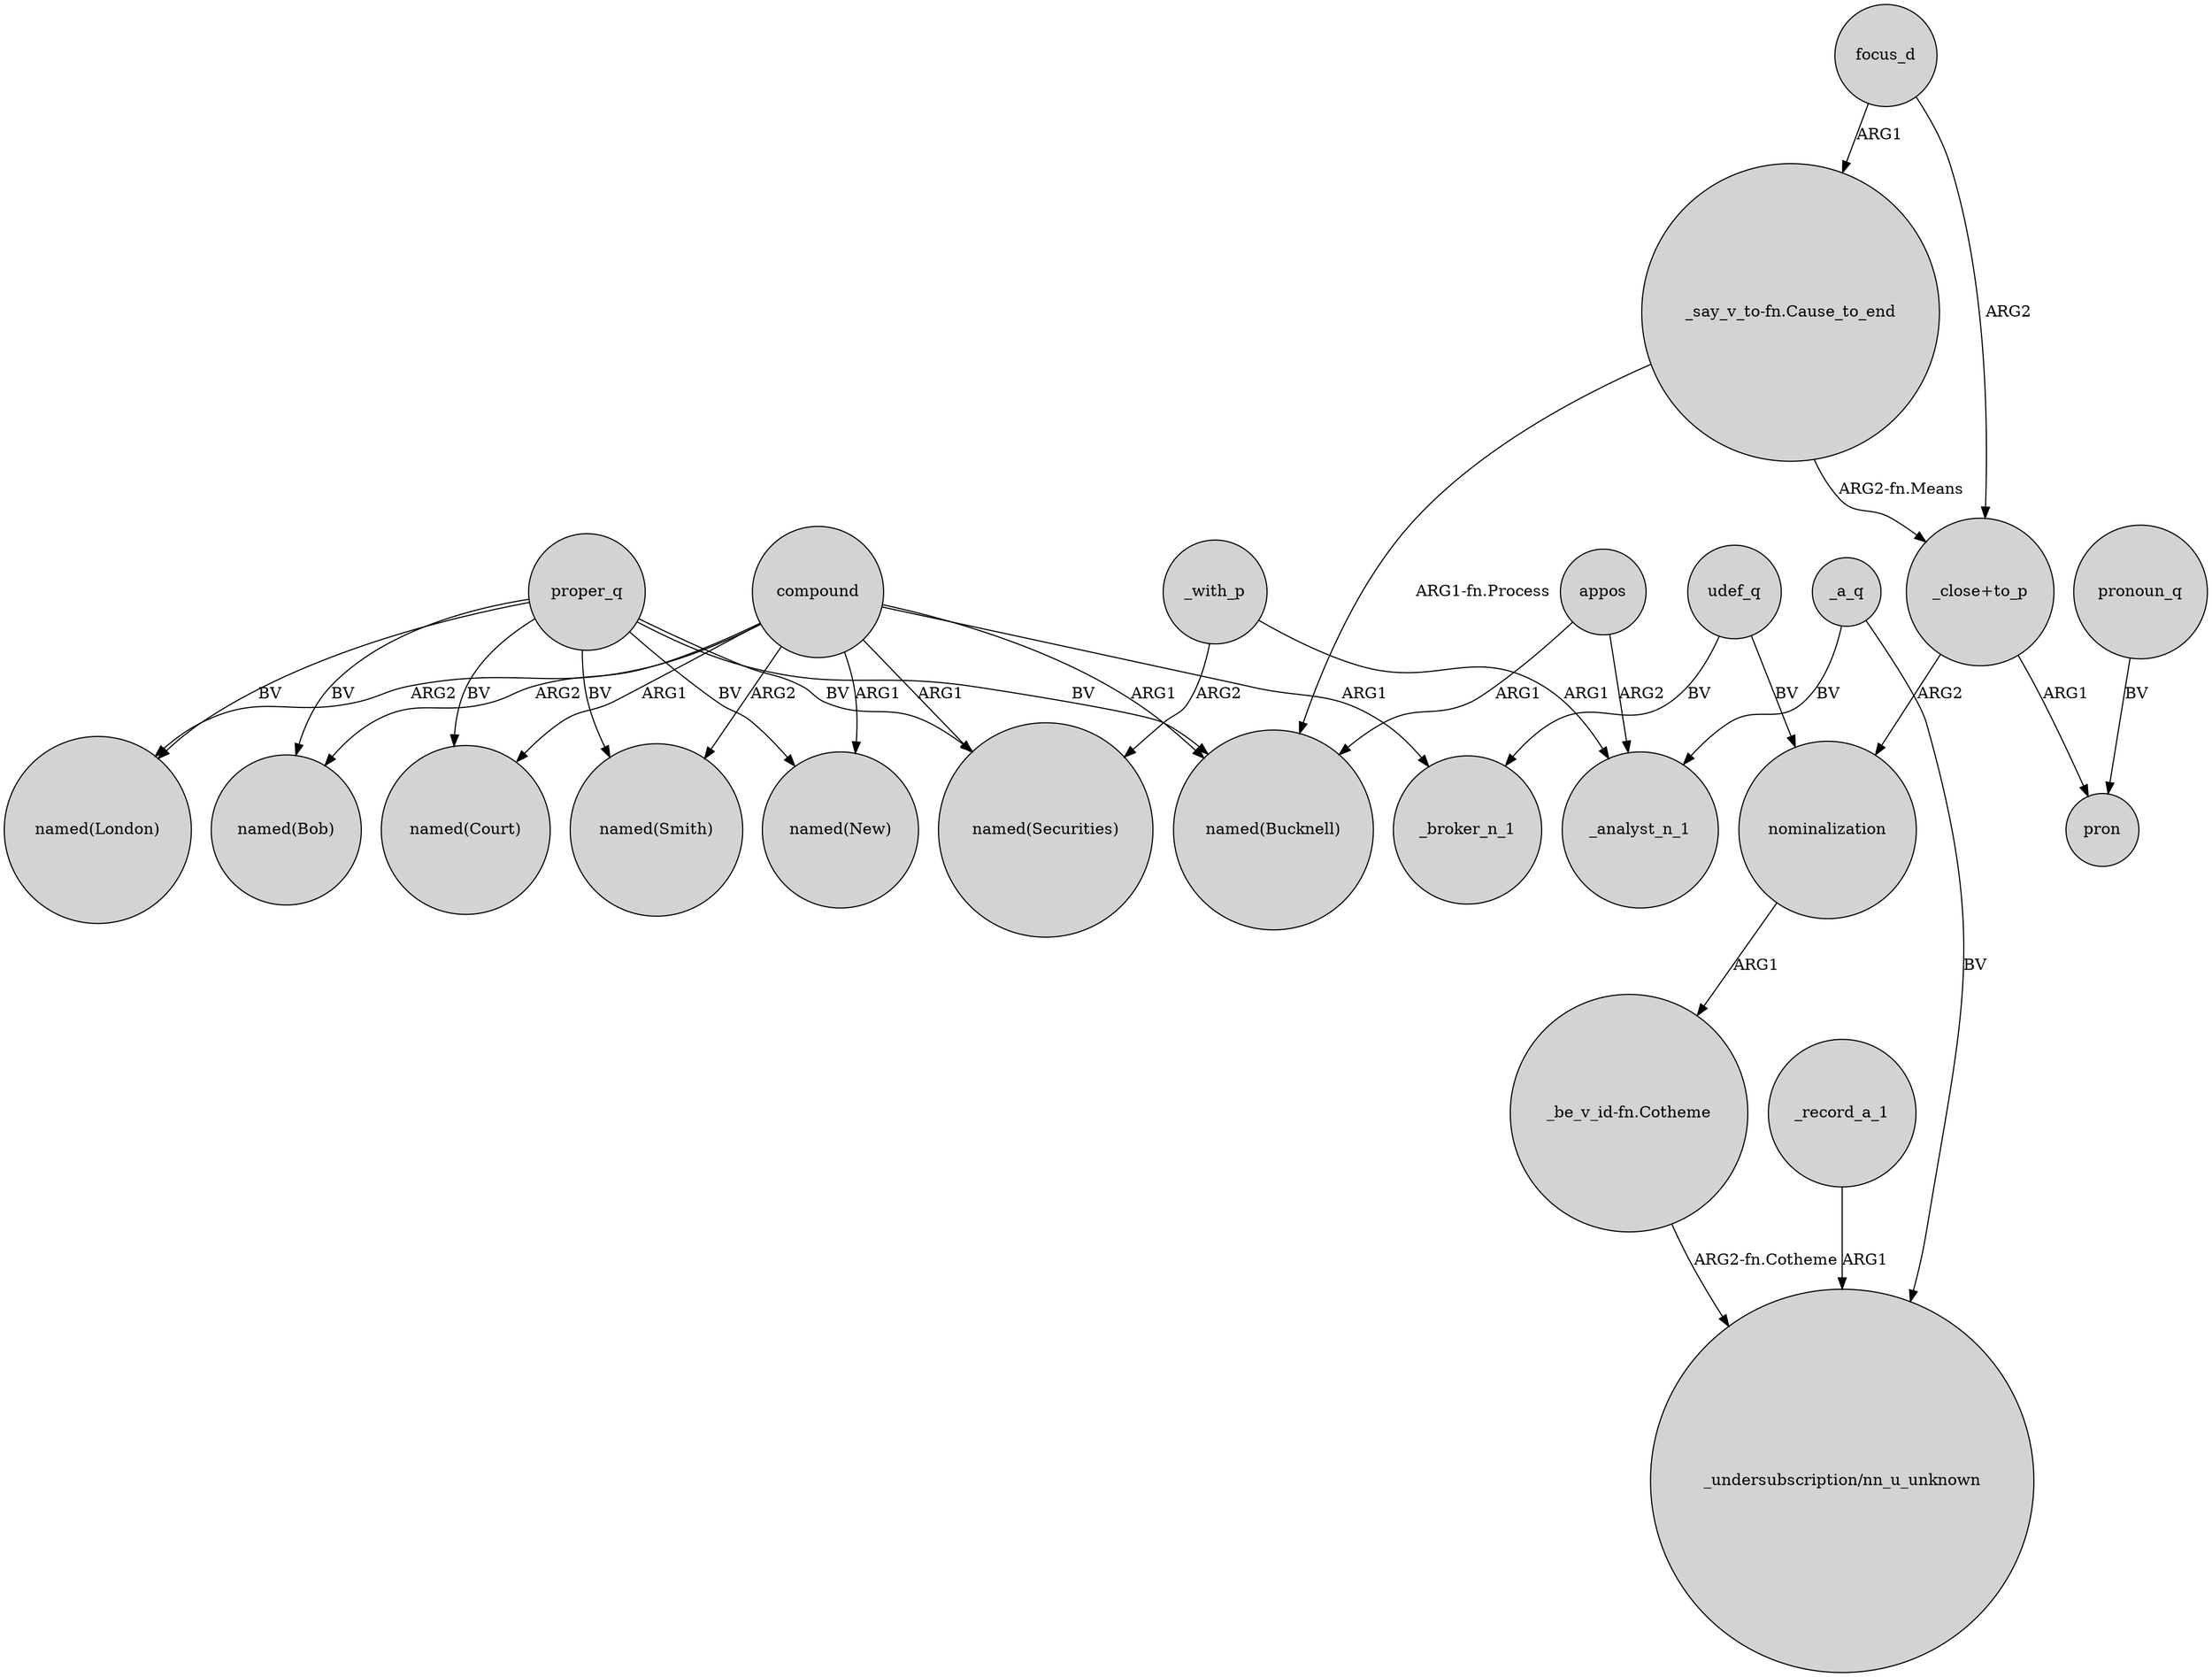 digraph {
	node [shape=circle style=filled]
	_with_p -> "named(Securities)" [label=ARG2]
	udef_q -> _broker_n_1 [label=BV]
	proper_q -> "named(Securities)" [label=BV]
	_record_a_1 -> "_undersubscription/nn_u_unknown" [label=ARG1]
	proper_q -> "named(Smith)" [label=BV]
	focus_d -> "_say_v_to-fn.Cause_to_end" [label=ARG1]
	compound -> "named(New)" [label=ARG1]
	compound -> _broker_n_1 [label=ARG1]
	proper_q -> "named(New)" [label=BV]
	compound -> "named(London)" [label=ARG2]
	appos -> "named(Bucknell)" [label=ARG1]
	udef_q -> nominalization [label=BV]
	_with_p -> _analyst_n_1 [label=ARG1]
	proper_q -> "named(Bob)" [label=BV]
	compound -> "named(Bob)" [label=ARG2]
	_a_q -> _analyst_n_1 [label=BV]
	"_say_v_to-fn.Cause_to_end" -> "named(Bucknell)" [label="ARG1-fn.Process"]
	pronoun_q -> pron [label=BV]
	"_close+to_p" -> nominalization [label=ARG2]
	_a_q -> "_undersubscription/nn_u_unknown" [label=BV]
	proper_q -> "named(Court)" [label=BV]
	appos -> _analyst_n_1 [label=ARG2]
	compound -> "named(Bucknell)" [label=ARG1]
	proper_q -> "named(Bucknell)" [label=BV]
	compound -> "named(Smith)" [label=ARG2]
	"_say_v_to-fn.Cause_to_end" -> "_close+to_p" [label="ARG2-fn.Means"]
	focus_d -> "_close+to_p" [label=ARG2]
	proper_q -> "named(London)" [label=BV]
	nominalization -> "_be_v_id-fn.Cotheme" [label=ARG1]
	"_be_v_id-fn.Cotheme" -> "_undersubscription/nn_u_unknown" [label="ARG2-fn.Cotheme"]
	compound -> "named(Court)" [label=ARG1]
	"_close+to_p" -> pron [label=ARG1]
	compound -> "named(Securities)" [label=ARG1]
}
